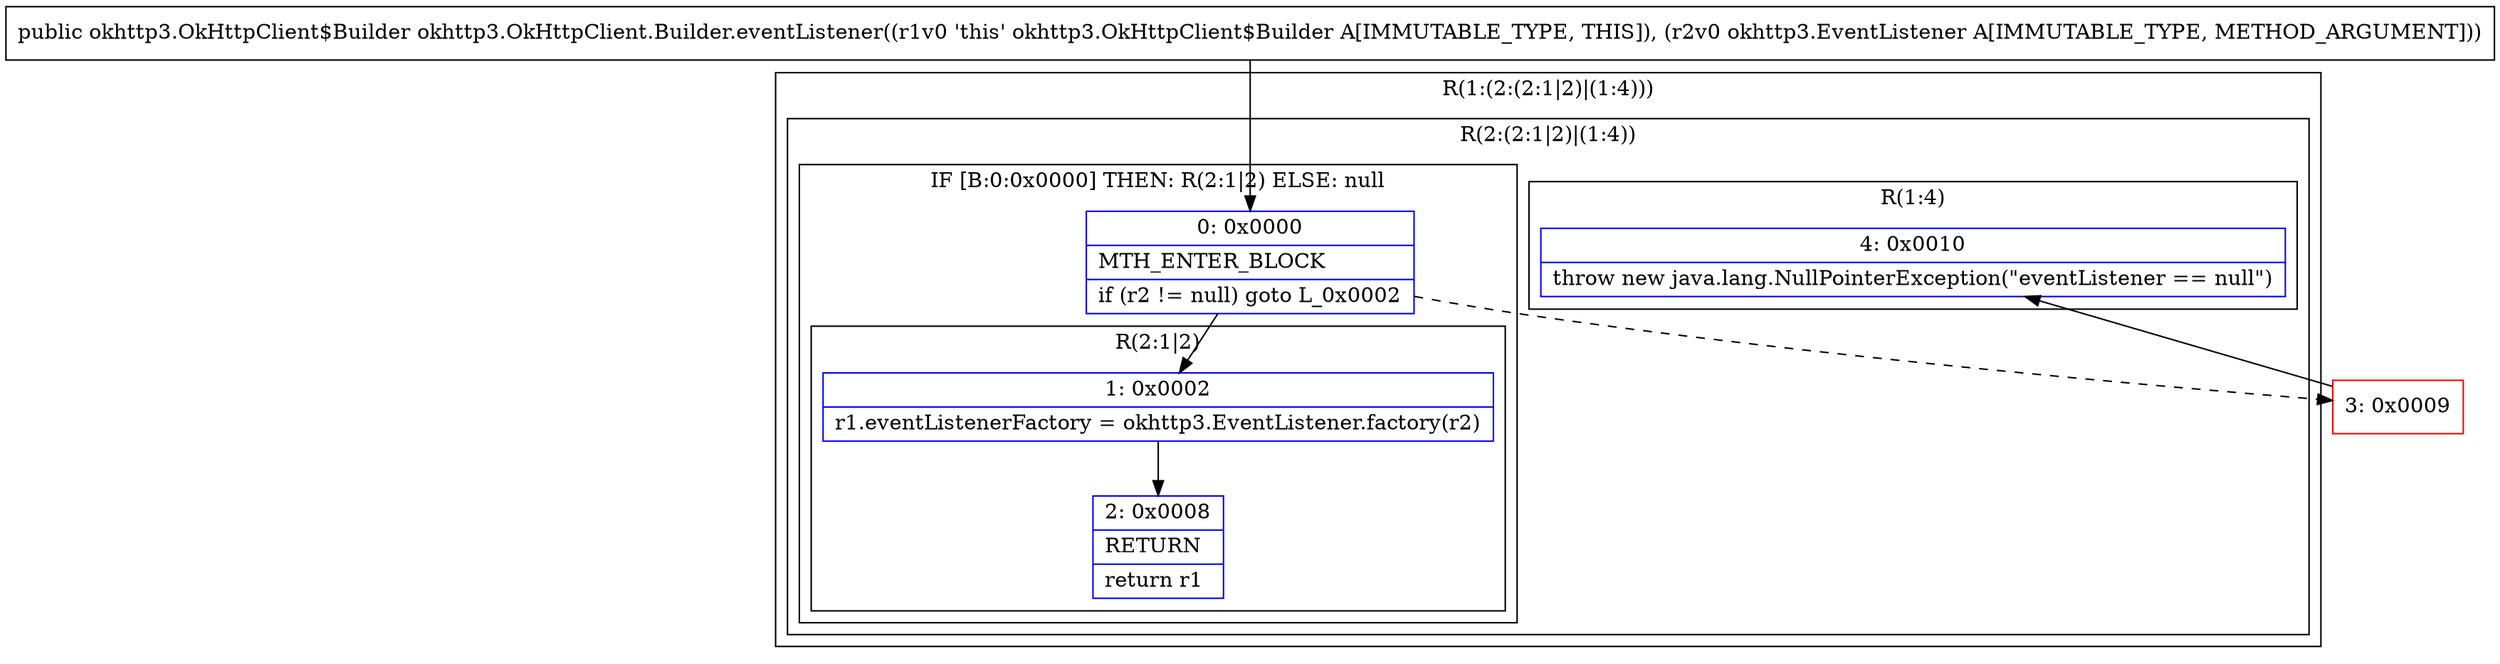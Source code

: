 digraph "CFG forokhttp3.OkHttpClient.Builder.eventListener(Lokhttp3\/EventListener;)Lokhttp3\/OkHttpClient$Builder;" {
subgraph cluster_Region_173982241 {
label = "R(1:(2:(2:1|2)|(1:4)))";
node [shape=record,color=blue];
subgraph cluster_Region_1453582408 {
label = "R(2:(2:1|2)|(1:4))";
node [shape=record,color=blue];
subgraph cluster_IfRegion_1125937743 {
label = "IF [B:0:0x0000] THEN: R(2:1|2) ELSE: null";
node [shape=record,color=blue];
Node_0 [shape=record,label="{0\:\ 0x0000|MTH_ENTER_BLOCK\l|if (r2 != null) goto L_0x0002\l}"];
subgraph cluster_Region_1510509959 {
label = "R(2:1|2)";
node [shape=record,color=blue];
Node_1 [shape=record,label="{1\:\ 0x0002|r1.eventListenerFactory = okhttp3.EventListener.factory(r2)\l}"];
Node_2 [shape=record,label="{2\:\ 0x0008|RETURN\l|return r1\l}"];
}
}
subgraph cluster_Region_649794349 {
label = "R(1:4)";
node [shape=record,color=blue];
Node_4 [shape=record,label="{4\:\ 0x0010|throw new java.lang.NullPointerException(\"eventListener == null\")\l}"];
}
}
}
Node_3 [shape=record,color=red,label="{3\:\ 0x0009}"];
MethodNode[shape=record,label="{public okhttp3.OkHttpClient$Builder okhttp3.OkHttpClient.Builder.eventListener((r1v0 'this' okhttp3.OkHttpClient$Builder A[IMMUTABLE_TYPE, THIS]), (r2v0 okhttp3.EventListener A[IMMUTABLE_TYPE, METHOD_ARGUMENT])) }"];
MethodNode -> Node_0;
Node_0 -> Node_1;
Node_0 -> Node_3[style=dashed];
Node_1 -> Node_2;
Node_3 -> Node_4;
}

